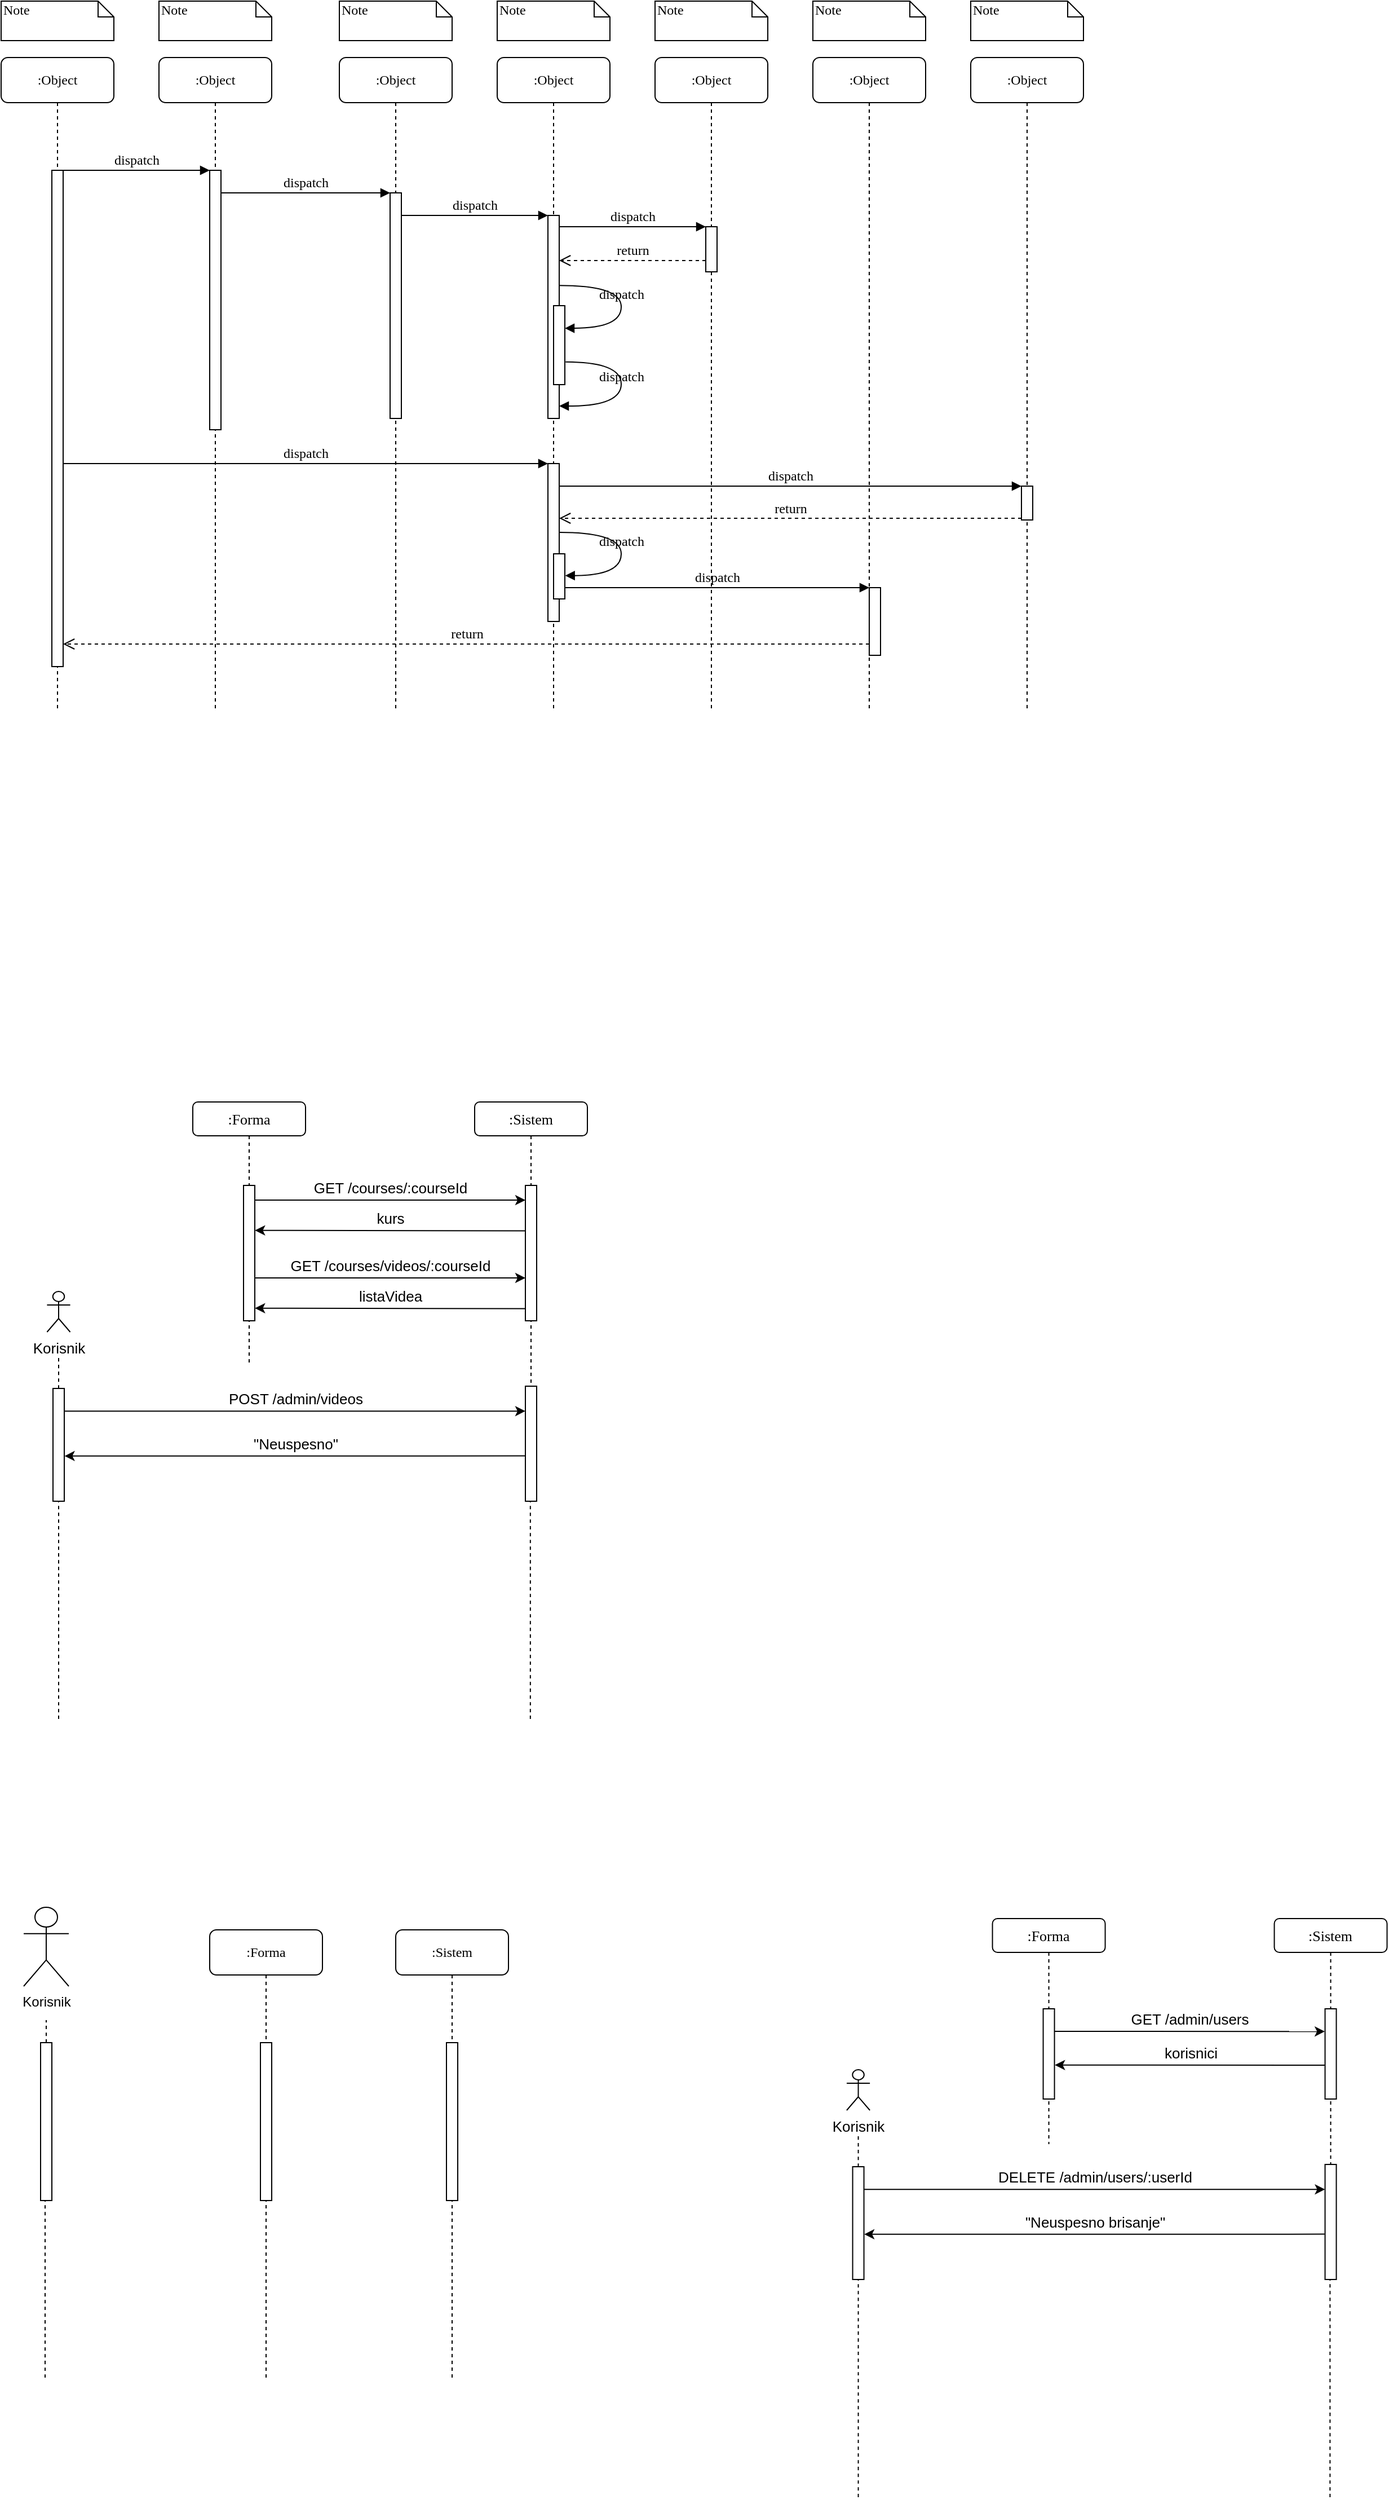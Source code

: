 <mxfile version="20.5.3" type="github">
  <diagram name="Page-1" id="13e1069c-82ec-6db2-03f1-153e76fe0fe0">
    <mxGraphModel dx="2076" dy="1094" grid="1" gridSize="10" guides="1" tooltips="1" connect="1" arrows="1" fold="1" page="1" pageScale="1" pageWidth="1100" pageHeight="850" background="none" math="0" shadow="0">
      <root>
        <mxCell id="0" />
        <mxCell id="1" parent="0" />
        <mxCell id="7baba1c4bc27f4b0-2" value=":Object" style="shape=umlLifeline;perimeter=lifelinePerimeter;whiteSpace=wrap;html=1;container=1;collapsible=0;recursiveResize=0;outlineConnect=0;rounded=1;shadow=0;comic=0;labelBackgroundColor=none;strokeWidth=1;fontFamily=Verdana;fontSize=12;align=center;" parent="1" vertex="1">
          <mxGeometry x="240" y="80" width="100" height="580" as="geometry" />
        </mxCell>
        <mxCell id="7baba1c4bc27f4b0-10" value="" style="html=1;points=[];perimeter=orthogonalPerimeter;rounded=0;shadow=0;comic=0;labelBackgroundColor=none;strokeWidth=1;fontFamily=Verdana;fontSize=12;align=center;" parent="7baba1c4bc27f4b0-2" vertex="1">
          <mxGeometry x="45" y="100" width="10" height="230" as="geometry" />
        </mxCell>
        <mxCell id="7baba1c4bc27f4b0-3" value=":Object" style="shape=umlLifeline;perimeter=lifelinePerimeter;whiteSpace=wrap;html=1;container=1;collapsible=0;recursiveResize=0;outlineConnect=0;rounded=1;shadow=0;comic=0;labelBackgroundColor=none;strokeWidth=1;fontFamily=Verdana;fontSize=12;align=center;" parent="1" vertex="1">
          <mxGeometry x="400" y="80" width="100" height="580" as="geometry" />
        </mxCell>
        <mxCell id="7baba1c4bc27f4b0-13" value="" style="html=1;points=[];perimeter=orthogonalPerimeter;rounded=0;shadow=0;comic=0;labelBackgroundColor=none;strokeWidth=1;fontFamily=Verdana;fontSize=12;align=center;" parent="7baba1c4bc27f4b0-3" vertex="1">
          <mxGeometry x="45" y="120" width="10" height="200" as="geometry" />
        </mxCell>
        <mxCell id="7baba1c4bc27f4b0-4" value=":Object" style="shape=umlLifeline;perimeter=lifelinePerimeter;whiteSpace=wrap;html=1;container=1;collapsible=0;recursiveResize=0;outlineConnect=0;rounded=1;shadow=0;comic=0;labelBackgroundColor=none;strokeWidth=1;fontFamily=Verdana;fontSize=12;align=center;" parent="1" vertex="1">
          <mxGeometry x="540" y="80" width="100" height="580" as="geometry" />
        </mxCell>
        <mxCell id="7baba1c4bc27f4b0-5" value=":Object" style="shape=umlLifeline;perimeter=lifelinePerimeter;whiteSpace=wrap;html=1;container=1;collapsible=0;recursiveResize=0;outlineConnect=0;rounded=1;shadow=0;comic=0;labelBackgroundColor=none;strokeWidth=1;fontFamily=Verdana;fontSize=12;align=center;" parent="1" vertex="1">
          <mxGeometry x="680" y="80" width="100" height="580" as="geometry" />
        </mxCell>
        <mxCell id="7baba1c4bc27f4b0-6" value=":Object" style="shape=umlLifeline;perimeter=lifelinePerimeter;whiteSpace=wrap;html=1;container=1;collapsible=0;recursiveResize=0;outlineConnect=0;rounded=1;shadow=0;comic=0;labelBackgroundColor=none;strokeWidth=1;fontFamily=Verdana;fontSize=12;align=center;" parent="1" vertex="1">
          <mxGeometry x="820" y="80" width="100" height="580" as="geometry" />
        </mxCell>
        <mxCell id="7baba1c4bc27f4b0-7" value=":Object" style="shape=umlLifeline;perimeter=lifelinePerimeter;whiteSpace=wrap;html=1;container=1;collapsible=0;recursiveResize=0;outlineConnect=0;rounded=1;shadow=0;comic=0;labelBackgroundColor=none;strokeWidth=1;fontFamily=Verdana;fontSize=12;align=center;" parent="1" vertex="1">
          <mxGeometry x="960" y="80" width="100" height="580" as="geometry" />
        </mxCell>
        <mxCell id="7baba1c4bc27f4b0-8" value=":Object" style="shape=umlLifeline;perimeter=lifelinePerimeter;whiteSpace=wrap;html=1;container=1;collapsible=0;recursiveResize=0;outlineConnect=0;rounded=1;shadow=0;comic=0;labelBackgroundColor=none;strokeWidth=1;fontFamily=Verdana;fontSize=12;align=center;" parent="1" vertex="1">
          <mxGeometry x="100" y="80" width="100" height="580" as="geometry" />
        </mxCell>
        <mxCell id="7baba1c4bc27f4b0-9" value="" style="html=1;points=[];perimeter=orthogonalPerimeter;rounded=0;shadow=0;comic=0;labelBackgroundColor=none;strokeWidth=1;fontFamily=Verdana;fontSize=12;align=center;" parent="7baba1c4bc27f4b0-8" vertex="1">
          <mxGeometry x="45" y="100" width="10" height="440" as="geometry" />
        </mxCell>
        <mxCell id="7baba1c4bc27f4b0-16" value="" style="html=1;points=[];perimeter=orthogonalPerimeter;rounded=0;shadow=0;comic=0;labelBackgroundColor=none;strokeWidth=1;fontFamily=Verdana;fontSize=12;align=center;" parent="1" vertex="1">
          <mxGeometry x="585" y="220" width="10" height="180" as="geometry" />
        </mxCell>
        <mxCell id="7baba1c4bc27f4b0-17" value="dispatch" style="html=1;verticalAlign=bottom;endArrow=block;labelBackgroundColor=none;fontFamily=Verdana;fontSize=12;edgeStyle=elbowEdgeStyle;elbow=vertical;" parent="1" source="7baba1c4bc27f4b0-13" target="7baba1c4bc27f4b0-16" edge="1">
          <mxGeometry relative="1" as="geometry">
            <mxPoint x="510" y="220" as="sourcePoint" />
            <Array as="points">
              <mxPoint x="460" y="220" />
            </Array>
          </mxGeometry>
        </mxCell>
        <mxCell id="7baba1c4bc27f4b0-19" value="" style="html=1;points=[];perimeter=orthogonalPerimeter;rounded=0;shadow=0;comic=0;labelBackgroundColor=none;strokeWidth=1;fontFamily=Verdana;fontSize=12;align=center;" parent="1" vertex="1">
          <mxGeometry x="725" y="230" width="10" height="40" as="geometry" />
        </mxCell>
        <mxCell id="7baba1c4bc27f4b0-20" value="dispatch" style="html=1;verticalAlign=bottom;endArrow=block;entryX=0;entryY=0;labelBackgroundColor=none;fontFamily=Verdana;fontSize=12;edgeStyle=elbowEdgeStyle;elbow=vertical;" parent="1" source="7baba1c4bc27f4b0-16" target="7baba1c4bc27f4b0-19" edge="1">
          <mxGeometry relative="1" as="geometry">
            <mxPoint x="650" y="230" as="sourcePoint" />
          </mxGeometry>
        </mxCell>
        <mxCell id="7baba1c4bc27f4b0-21" value="return" style="html=1;verticalAlign=bottom;endArrow=open;dashed=1;endSize=8;labelBackgroundColor=none;fontFamily=Verdana;fontSize=12;edgeStyle=elbowEdgeStyle;elbow=vertical;" parent="1" source="7baba1c4bc27f4b0-19" target="7baba1c4bc27f4b0-16" edge="1">
          <mxGeometry relative="1" as="geometry">
            <mxPoint x="650" y="306" as="targetPoint" />
            <Array as="points">
              <mxPoint x="670" y="260" />
              <mxPoint x="700" y="260" />
            </Array>
          </mxGeometry>
        </mxCell>
        <mxCell id="7baba1c4bc27f4b0-22" value="" style="html=1;points=[];perimeter=orthogonalPerimeter;rounded=0;shadow=0;comic=0;labelBackgroundColor=none;strokeWidth=1;fontFamily=Verdana;fontSize=12;align=center;" parent="1" vertex="1">
          <mxGeometry x="585" y="440" width="10" height="140" as="geometry" />
        </mxCell>
        <mxCell id="7baba1c4bc27f4b0-23" value="dispatch" style="html=1;verticalAlign=bottom;endArrow=block;entryX=0;entryY=0;labelBackgroundColor=none;fontFamily=Verdana;fontSize=12;" parent="1" source="7baba1c4bc27f4b0-9" target="7baba1c4bc27f4b0-22" edge="1">
          <mxGeometry relative="1" as="geometry">
            <mxPoint x="510" y="420" as="sourcePoint" />
          </mxGeometry>
        </mxCell>
        <mxCell id="7baba1c4bc27f4b0-25" value="" style="html=1;points=[];perimeter=orthogonalPerimeter;rounded=0;shadow=0;comic=0;labelBackgroundColor=none;strokeColor=#000000;strokeWidth=1;fillColor=#FFFFFF;fontFamily=Verdana;fontSize=12;fontColor=#000000;align=center;" parent="1" vertex="1">
          <mxGeometry x="1005" y="460" width="10" height="30" as="geometry" />
        </mxCell>
        <mxCell id="7baba1c4bc27f4b0-26" value="dispatch" style="html=1;verticalAlign=bottom;endArrow=block;entryX=0;entryY=0;labelBackgroundColor=none;fontFamily=Verdana;fontSize=12;" parent="1" source="7baba1c4bc27f4b0-22" target="7baba1c4bc27f4b0-25" edge="1">
          <mxGeometry relative="1" as="geometry">
            <mxPoint x="930" y="340" as="sourcePoint" />
          </mxGeometry>
        </mxCell>
        <mxCell id="7baba1c4bc27f4b0-27" value="return" style="html=1;verticalAlign=bottom;endArrow=open;dashed=1;endSize=8;exitX=0;exitY=0.95;labelBackgroundColor=none;fontFamily=Verdana;fontSize=12;" parent="1" source="7baba1c4bc27f4b0-25" target="7baba1c4bc27f4b0-22" edge="1">
          <mxGeometry relative="1" as="geometry">
            <mxPoint x="930" y="416" as="targetPoint" />
          </mxGeometry>
        </mxCell>
        <mxCell id="7baba1c4bc27f4b0-28" value="" style="html=1;points=[];perimeter=orthogonalPerimeter;rounded=0;shadow=0;comic=0;labelBackgroundColor=none;strokeWidth=1;fontFamily=Verdana;fontSize=12;align=center;" parent="1" vertex="1">
          <mxGeometry x="870" y="550" width="10" height="60" as="geometry" />
        </mxCell>
        <mxCell id="7baba1c4bc27f4b0-29" value="dispatch" style="html=1;verticalAlign=bottom;endArrow=block;entryX=0;entryY=0;labelBackgroundColor=none;fontFamily=Verdana;fontSize=12;edgeStyle=elbowEdgeStyle;elbow=vertical;" parent="1" source="7baba1c4bc27f4b0-37" target="7baba1c4bc27f4b0-28" edge="1">
          <mxGeometry relative="1" as="geometry">
            <mxPoint x="800" y="550" as="sourcePoint" />
          </mxGeometry>
        </mxCell>
        <mxCell id="7baba1c4bc27f4b0-30" value="return" style="html=1;verticalAlign=bottom;endArrow=open;dashed=1;endSize=8;labelBackgroundColor=none;fontFamily=Verdana;fontSize=12;edgeStyle=elbowEdgeStyle;elbow=vertical;" parent="1" source="7baba1c4bc27f4b0-28" target="7baba1c4bc27f4b0-9" edge="1">
          <mxGeometry relative="1" as="geometry">
            <mxPoint x="800" y="626" as="targetPoint" />
            <Array as="points">
              <mxPoint x="570" y="600" />
            </Array>
          </mxGeometry>
        </mxCell>
        <mxCell id="7baba1c4bc27f4b0-11" value="dispatch" style="html=1;verticalAlign=bottom;endArrow=block;entryX=0;entryY=0;labelBackgroundColor=none;fontFamily=Verdana;fontSize=12;edgeStyle=elbowEdgeStyle;elbow=vertical;" parent="1" source="7baba1c4bc27f4b0-9" target="7baba1c4bc27f4b0-10" edge="1">
          <mxGeometry relative="1" as="geometry">
            <mxPoint x="220" y="190" as="sourcePoint" />
          </mxGeometry>
        </mxCell>
        <mxCell id="7baba1c4bc27f4b0-14" value="dispatch" style="html=1;verticalAlign=bottom;endArrow=block;entryX=0;entryY=0;labelBackgroundColor=none;fontFamily=Verdana;fontSize=12;edgeStyle=elbowEdgeStyle;elbow=vertical;" parent="1" source="7baba1c4bc27f4b0-10" target="7baba1c4bc27f4b0-13" edge="1">
          <mxGeometry relative="1" as="geometry">
            <mxPoint x="370" y="200" as="sourcePoint" />
          </mxGeometry>
        </mxCell>
        <mxCell id="7baba1c4bc27f4b0-34" value="" style="html=1;points=[];perimeter=orthogonalPerimeter;rounded=0;shadow=0;comic=0;labelBackgroundColor=none;strokeWidth=1;fontFamily=Verdana;fontSize=12;align=center;" parent="1" vertex="1">
          <mxGeometry x="590" y="300" width="10" height="70" as="geometry" />
        </mxCell>
        <mxCell id="7baba1c4bc27f4b0-35" value="dispatch" style="html=1;verticalAlign=bottom;endArrow=block;labelBackgroundColor=none;fontFamily=Verdana;fontSize=12;elbow=vertical;edgeStyle=orthogonalEdgeStyle;curved=1;entryX=1;entryY=0.286;entryPerimeter=0;exitX=1.038;exitY=0.345;exitPerimeter=0;" parent="1" source="7baba1c4bc27f4b0-16" target="7baba1c4bc27f4b0-34" edge="1">
          <mxGeometry relative="1" as="geometry">
            <mxPoint x="465" y="230" as="sourcePoint" />
            <mxPoint x="595" y="230" as="targetPoint" />
            <Array as="points">
              <mxPoint x="650" y="282" />
              <mxPoint x="650" y="320" />
            </Array>
          </mxGeometry>
        </mxCell>
        <mxCell id="7baba1c4bc27f4b0-36" value="dispatch" style="html=1;verticalAlign=bottom;endArrow=block;labelBackgroundColor=none;fontFamily=Verdana;fontSize=12;elbow=vertical;edgeStyle=orthogonalEdgeStyle;curved=1;exitX=1.066;exitY=0.713;exitPerimeter=0;" parent="1" source="7baba1c4bc27f4b0-34" edge="1">
          <mxGeometry relative="1" as="geometry">
            <mxPoint x="610.333" y="350" as="sourcePoint" />
            <mxPoint x="595" y="389" as="targetPoint" />
            <Array as="points">
              <mxPoint x="650" y="350" />
              <mxPoint x="650" y="389" />
            </Array>
          </mxGeometry>
        </mxCell>
        <mxCell id="7baba1c4bc27f4b0-37" value="" style="html=1;points=[];perimeter=orthogonalPerimeter;rounded=0;shadow=0;comic=0;labelBackgroundColor=none;strokeWidth=1;fontFamily=Verdana;fontSize=12;align=center;" parent="1" vertex="1">
          <mxGeometry x="590" y="520" width="10" height="40" as="geometry" />
        </mxCell>
        <mxCell id="7baba1c4bc27f4b0-39" value="dispatch" style="html=1;verticalAlign=bottom;endArrow=block;labelBackgroundColor=none;fontFamily=Verdana;fontSize=12;elbow=vertical;edgeStyle=orthogonalEdgeStyle;curved=1;entryX=1;entryY=0.286;entryPerimeter=0;exitX=1.038;exitY=0.345;exitPerimeter=0;" parent="1" edge="1">
          <mxGeometry relative="1" as="geometry">
            <mxPoint x="595.333" y="501" as="sourcePoint" />
            <mxPoint x="600.333" y="539.333" as="targetPoint" />
            <Array as="points">
              <mxPoint x="650" y="501" />
              <mxPoint x="650" y="539" />
            </Array>
          </mxGeometry>
        </mxCell>
        <mxCell id="7baba1c4bc27f4b0-40" value="Note" style="shape=note;whiteSpace=wrap;html=1;size=14;verticalAlign=top;align=left;spacingTop=-6;rounded=0;shadow=0;comic=0;labelBackgroundColor=none;strokeWidth=1;fontFamily=Verdana;fontSize=12" parent="1" vertex="1">
          <mxGeometry x="100" y="30" width="100" height="35" as="geometry" />
        </mxCell>
        <mxCell id="7baba1c4bc27f4b0-41" value="Note" style="shape=note;whiteSpace=wrap;html=1;size=14;verticalAlign=top;align=left;spacingTop=-6;rounded=0;shadow=0;comic=0;labelBackgroundColor=none;strokeWidth=1;fontFamily=Verdana;fontSize=12" parent="1" vertex="1">
          <mxGeometry x="240" y="30" width="100" height="35" as="geometry" />
        </mxCell>
        <mxCell id="7baba1c4bc27f4b0-42" value="Note" style="shape=note;whiteSpace=wrap;html=1;size=14;verticalAlign=top;align=left;spacingTop=-6;rounded=0;shadow=0;comic=0;labelBackgroundColor=none;strokeWidth=1;fontFamily=Verdana;fontSize=12" parent="1" vertex="1">
          <mxGeometry x="400" y="30" width="100" height="35" as="geometry" />
        </mxCell>
        <mxCell id="7baba1c4bc27f4b0-43" value="Note" style="shape=note;whiteSpace=wrap;html=1;size=14;verticalAlign=top;align=left;spacingTop=-6;rounded=0;shadow=0;comic=0;labelBackgroundColor=none;strokeWidth=1;fontFamily=Verdana;fontSize=12" parent="1" vertex="1">
          <mxGeometry x="540" y="30" width="100" height="35" as="geometry" />
        </mxCell>
        <mxCell id="7baba1c4bc27f4b0-44" value="Note" style="shape=note;whiteSpace=wrap;html=1;size=14;verticalAlign=top;align=left;spacingTop=-6;rounded=0;shadow=0;comic=0;labelBackgroundColor=none;strokeWidth=1;fontFamily=Verdana;fontSize=12" parent="1" vertex="1">
          <mxGeometry x="680" y="30" width="100" height="35" as="geometry" />
        </mxCell>
        <mxCell id="7baba1c4bc27f4b0-45" value="Note" style="shape=note;whiteSpace=wrap;html=1;size=14;verticalAlign=top;align=left;spacingTop=-6;rounded=0;shadow=0;comic=0;labelBackgroundColor=none;strokeWidth=1;fontFamily=Verdana;fontSize=12" parent="1" vertex="1">
          <mxGeometry x="820" y="30" width="100" height="35" as="geometry" />
        </mxCell>
        <mxCell id="7baba1c4bc27f4b0-46" value="Note" style="shape=note;whiteSpace=wrap;html=1;size=14;verticalAlign=top;align=left;spacingTop=-6;rounded=0;shadow=0;comic=0;labelBackgroundColor=none;strokeWidth=1;fontFamily=Verdana;fontSize=12" parent="1" vertex="1">
          <mxGeometry x="960" y="30" width="100" height="35" as="geometry" />
        </mxCell>
        <mxCell id="IocJc1wikba0ixcSGBsc-4" value="&lt;font style=&quot;font-size: 13px;&quot;&gt;Korisnik&lt;/font&gt;" style="shape=umlActor;verticalLabelPosition=bottom;verticalAlign=top;html=1;outlineConnect=0;" parent="1" vertex="1">
          <mxGeometry x="140.715" y="1174" width="20.57" height="36" as="geometry" />
        </mxCell>
        <mxCell id="IocJc1wikba0ixcSGBsc-10" value="" style="endArrow=none;dashed=1;html=1;curved=1;startArrow=none;" parent="1" source="IocJc1wikba0ixcSGBsc-13" edge="1">
          <mxGeometry width="50" height="50" relative="1" as="geometry">
            <mxPoint x="151" y="1753" as="sourcePoint" />
            <mxPoint x="151" y="1233" as="targetPoint" />
          </mxGeometry>
        </mxCell>
        <mxCell id="IocJc1wikba0ixcSGBsc-11" value=":Sistem" style="shape=umlLifeline;perimeter=lifelinePerimeter;whiteSpace=wrap;html=1;container=1;collapsible=0;recursiveResize=0;outlineConnect=0;rounded=1;shadow=0;comic=0;labelBackgroundColor=none;strokeWidth=1;fontFamily=Verdana;fontSize=13;align=center;size=30;" parent="1" vertex="1">
          <mxGeometry x="520" y="1006" width="100" height="320" as="geometry" />
        </mxCell>
        <mxCell id="KNXLNVModOLR4Hm1-tlC-3" value="" style="html=1;points=[];perimeter=orthogonalPerimeter;rounded=0;shadow=0;comic=0;labelBackgroundColor=none;strokeWidth=1;fontFamily=Verdana;fontSize=12;align=center;" vertex="1" parent="IocJc1wikba0ixcSGBsc-11">
          <mxGeometry x="45" y="252" width="10" height="102" as="geometry" />
        </mxCell>
        <mxCell id="KNXLNVModOLR4Hm1-tlC-24" value="" style="html=1;points=[];perimeter=orthogonalPerimeter;rounded=0;shadow=0;comic=0;labelBackgroundColor=none;strokeWidth=1;fontFamily=Verdana;fontSize=12;align=center;" vertex="1" parent="IocJc1wikba0ixcSGBsc-11">
          <mxGeometry x="45" y="74" width="10" height="120" as="geometry" />
        </mxCell>
        <mxCell id="IocJc1wikba0ixcSGBsc-13" value="" style="html=1;points=[];perimeter=orthogonalPerimeter;rounded=0;shadow=0;comic=0;labelBackgroundColor=none;strokeWidth=1;fontFamily=Verdana;fontSize=12;align=center;" parent="1" vertex="1">
          <mxGeometry x="146" y="1260" width="10" height="100" as="geometry" />
        </mxCell>
        <mxCell id="IocJc1wikba0ixcSGBsc-14" value="" style="endArrow=none;dashed=1;html=1;curved=1;" parent="1" target="IocJc1wikba0ixcSGBsc-13" edge="1">
          <mxGeometry width="50" height="50" relative="1" as="geometry">
            <mxPoint x="151" y="1553" as="sourcePoint" />
            <mxPoint x="151" y="1233" as="targetPoint" />
          </mxGeometry>
        </mxCell>
        <mxCell id="IocJc1wikba0ixcSGBsc-15" value="Korisnik" style="shape=umlActor;verticalLabelPosition=bottom;verticalAlign=top;html=1;outlineConnect=0;" parent="1" vertex="1">
          <mxGeometry x="120" y="1720" width="40" height="70" as="geometry" />
        </mxCell>
        <mxCell id="IocJc1wikba0ixcSGBsc-16" value="" style="endArrow=none;dashed=1;html=1;curved=1;startArrow=none;" parent="1" source="IocJc1wikba0ixcSGBsc-19" edge="1">
          <mxGeometry width="50" height="50" relative="1" as="geometry">
            <mxPoint x="140" y="2340" as="sourcePoint" />
            <mxPoint x="140" y="1820" as="targetPoint" />
          </mxGeometry>
        </mxCell>
        <mxCell id="IocJc1wikba0ixcSGBsc-17" value=":Forma" style="shape=umlLifeline;perimeter=lifelinePerimeter;whiteSpace=wrap;html=1;container=1;collapsible=0;recursiveResize=0;outlineConnect=0;rounded=1;shadow=0;comic=0;labelBackgroundColor=none;strokeWidth=1;fontFamily=Verdana;fontSize=12;align=center;" parent="1" vertex="1">
          <mxGeometry x="285" y="1740" width="100" height="400" as="geometry" />
        </mxCell>
        <mxCell id="IocJc1wikba0ixcSGBsc-18" value="" style="html=1;points=[];perimeter=orthogonalPerimeter;rounded=0;shadow=0;comic=0;labelBackgroundColor=none;strokeWidth=1;fontFamily=Verdana;fontSize=12;align=center;" parent="IocJc1wikba0ixcSGBsc-17" vertex="1">
          <mxGeometry x="45" y="100" width="10" height="140" as="geometry" />
        </mxCell>
        <mxCell id="IocJc1wikba0ixcSGBsc-19" value="" style="html=1;points=[];perimeter=orthogonalPerimeter;rounded=0;shadow=0;comic=0;labelBackgroundColor=none;strokeWidth=1;fontFamily=Verdana;fontSize=12;align=center;" parent="1" vertex="1">
          <mxGeometry x="135" y="1840" width="10" height="140" as="geometry" />
        </mxCell>
        <mxCell id="IocJc1wikba0ixcSGBsc-20" value="" style="endArrow=none;dashed=1;html=1;curved=1;" parent="1" target="IocJc1wikba0ixcSGBsc-19" edge="1">
          <mxGeometry width="50" height="50" relative="1" as="geometry">
            <mxPoint x="139" y="2137" as="sourcePoint" />
            <mxPoint x="140" y="1820" as="targetPoint" />
          </mxGeometry>
        </mxCell>
        <mxCell id="IocJc1wikba0ixcSGBsc-21" value=":Sistem" style="shape=umlLifeline;perimeter=lifelinePerimeter;whiteSpace=wrap;html=1;container=1;collapsible=0;recursiveResize=0;outlineConnect=0;rounded=1;shadow=0;comic=0;labelBackgroundColor=none;strokeWidth=1;fontFamily=Verdana;fontSize=12;align=center;" parent="1" vertex="1">
          <mxGeometry x="450" y="1740" width="100" height="400" as="geometry" />
        </mxCell>
        <mxCell id="IocJc1wikba0ixcSGBsc-22" value="" style="html=1;points=[];perimeter=orthogonalPerimeter;rounded=0;shadow=0;comic=0;labelBackgroundColor=none;strokeWidth=1;fontFamily=Verdana;fontSize=12;align=center;" parent="IocJc1wikba0ixcSGBsc-21" vertex="1">
          <mxGeometry x="45" y="100" width="10" height="140" as="geometry" />
        </mxCell>
        <mxCell id="-0To19y8eTBsX29rjulw-2" value="POST /admin/videos" style="endArrow=classic;html=1;rounded=0;fontSize=13;exitX=1.023;exitY=0.201;exitDx=0;exitDy=0;exitPerimeter=0;verticalAlign=bottom;" parent="1" source="IocJc1wikba0ixcSGBsc-13" target="KNXLNVModOLR4Hm1-tlC-3" edge="1">
          <mxGeometry width="50" height="50" relative="1" as="geometry">
            <mxPoint x="266" y="1244" as="sourcePoint" />
            <mxPoint x="560" y="1280" as="targetPoint" />
          </mxGeometry>
        </mxCell>
        <mxCell id="-0To19y8eTBsX29rjulw-3" value="&quot;Neuspesno&quot;" style="endArrow=classic;html=1;rounded=0;fontSize=13;verticalAlign=bottom;entryX=1.025;entryY=0.599;entryDx=0;entryDy=0;entryPerimeter=0;exitX=-0.038;exitY=0.606;exitDx=0;exitDy=0;exitPerimeter=0;" parent="1" edge="1" target="IocJc1wikba0ixcSGBsc-13" source="KNXLNVModOLR4Hm1-tlC-3">
          <mxGeometry width="50" height="50" relative="1" as="geometry">
            <mxPoint x="560" y="1320" as="sourcePoint" />
            <mxPoint x="157.0" y="1314.48" as="targetPoint" />
          </mxGeometry>
        </mxCell>
        <mxCell id="KNXLNVModOLR4Hm1-tlC-1" value=":Forma" style="shape=umlLifeline;perimeter=lifelinePerimeter;whiteSpace=wrap;html=1;container=1;collapsible=0;recursiveResize=0;outlineConnect=0;rounded=1;shadow=0;comic=0;labelBackgroundColor=none;strokeWidth=1;fontFamily=Verdana;fontSize=13;align=center;size=30;" vertex="1" parent="1">
          <mxGeometry x="270" y="1006" width="100" height="234" as="geometry" />
        </mxCell>
        <mxCell id="KNXLNVModOLR4Hm1-tlC-2" value="" style="html=1;points=[];perimeter=orthogonalPerimeter;rounded=0;shadow=0;comic=0;labelBackgroundColor=none;strokeWidth=1;fontFamily=Verdana;fontSize=12;align=center;" vertex="1" parent="KNXLNVModOLR4Hm1-tlC-1">
          <mxGeometry x="45" y="74" width="10" height="120" as="geometry" />
        </mxCell>
        <mxCell id="KNXLNVModOLR4Hm1-tlC-5" value="" style="endArrow=none;dashed=1;html=1;curved=1;" edge="1" parent="1">
          <mxGeometry width="50" height="50" relative="1" as="geometry">
            <mxPoint x="569.41" y="1553" as="sourcePoint" />
            <mxPoint x="569.41" y="1360" as="targetPoint" />
          </mxGeometry>
        </mxCell>
        <mxCell id="KNXLNVModOLR4Hm1-tlC-6" value="GET /courses/:courseId" style="endArrow=classic;html=1;rounded=0;fontSize=13;verticalAlign=bottom;exitX=0.981;exitY=0.25;exitDx=0;exitDy=0;exitPerimeter=0;" edge="1" parent="1" target="KNXLNVModOLR4Hm1-tlC-24">
          <mxGeometry width="50" height="50" relative="1" as="geometry">
            <mxPoint x="324.81" y="1093" as="sourcePoint" />
            <mxPoint x="570" y="1093" as="targetPoint" />
          </mxGeometry>
        </mxCell>
        <mxCell id="KNXLNVModOLR4Hm1-tlC-8" value="kurs" style="endArrow=classic;html=1;rounded=0;fontSize=13;verticalAlign=bottom;exitX=-0.022;exitY=0.625;exitDx=0;exitDy=0;exitPerimeter=0;entryX=1.015;entryY=0.332;entryDx=0;entryDy=0;entryPerimeter=0;" edge="1" parent="1" target="KNXLNVModOLR4Hm1-tlC-2">
          <mxGeometry width="50" height="50" relative="1" as="geometry">
            <mxPoint x="564.78" y="1120.25" as="sourcePoint" />
            <mxPoint x="330" y="1120" as="targetPoint" />
          </mxGeometry>
        </mxCell>
        <mxCell id="KNXLNVModOLR4Hm1-tlC-10" value="&lt;font style=&quot;font-size: 13px;&quot;&gt;Korisnik&lt;/font&gt;" style="shape=umlActor;verticalLabelPosition=bottom;verticalAlign=top;html=1;outlineConnect=0;" vertex="1" parent="1">
          <mxGeometry x="849.995" y="1864" width="20.57" height="36" as="geometry" />
        </mxCell>
        <mxCell id="KNXLNVModOLR4Hm1-tlC-11" value="" style="endArrow=none;dashed=1;html=1;curved=1;startArrow=none;" edge="1" parent="1" source="KNXLNVModOLR4Hm1-tlC-15">
          <mxGeometry width="50" height="50" relative="1" as="geometry">
            <mxPoint x="860.28" y="2443" as="sourcePoint" />
            <mxPoint x="860.28" y="1923" as="targetPoint" />
          </mxGeometry>
        </mxCell>
        <mxCell id="KNXLNVModOLR4Hm1-tlC-12" value=":Sistem" style="shape=umlLifeline;perimeter=lifelinePerimeter;whiteSpace=wrap;html=1;container=1;collapsible=0;recursiveResize=0;outlineConnect=0;rounded=1;shadow=0;comic=0;labelBackgroundColor=none;strokeWidth=1;fontFamily=Verdana;fontSize=13;align=center;size=30;" vertex="1" parent="1">
          <mxGeometry x="1229.28" y="1730" width="100" height="320" as="geometry" />
        </mxCell>
        <mxCell id="KNXLNVModOLR4Hm1-tlC-13" value="" style="html=1;points=[];perimeter=orthogonalPerimeter;rounded=0;shadow=0;comic=0;labelBackgroundColor=none;strokeWidth=1;fontFamily=Verdana;fontSize=12;align=center;" vertex="1" parent="KNXLNVModOLR4Hm1-tlC-12">
          <mxGeometry x="45" y="80" width="10" height="80" as="geometry" />
        </mxCell>
        <mxCell id="KNXLNVModOLR4Hm1-tlC-14" value="" style="html=1;points=[];perimeter=orthogonalPerimeter;rounded=0;shadow=0;comic=0;labelBackgroundColor=none;strokeWidth=1;fontFamily=Verdana;fontSize=12;align=center;" vertex="1" parent="KNXLNVModOLR4Hm1-tlC-12">
          <mxGeometry x="45" y="218" width="10" height="102" as="geometry" />
        </mxCell>
        <mxCell id="KNXLNVModOLR4Hm1-tlC-15" value="" style="html=1;points=[];perimeter=orthogonalPerimeter;rounded=0;shadow=0;comic=0;labelBackgroundColor=none;strokeWidth=1;fontFamily=Verdana;fontSize=12;align=center;" vertex="1" parent="1">
          <mxGeometry x="855.28" y="1950" width="10" height="100" as="geometry" />
        </mxCell>
        <mxCell id="KNXLNVModOLR4Hm1-tlC-16" value="" style="endArrow=none;dashed=1;html=1;curved=1;" edge="1" parent="1" target="KNXLNVModOLR4Hm1-tlC-15">
          <mxGeometry width="50" height="50" relative="1" as="geometry">
            <mxPoint x="860.28" y="2243" as="sourcePoint" />
            <mxPoint x="860.28" y="1923" as="targetPoint" />
          </mxGeometry>
        </mxCell>
        <mxCell id="KNXLNVModOLR4Hm1-tlC-17" value="DELETE	/admin/users/:userId" style="endArrow=classic;html=1;rounded=0;fontSize=13;exitX=1.023;exitY=0.201;exitDx=0;exitDy=0;exitPerimeter=0;verticalAlign=bottom;" edge="1" parent="1" source="KNXLNVModOLR4Hm1-tlC-15" target="KNXLNVModOLR4Hm1-tlC-14">
          <mxGeometry width="50" height="50" relative="1" as="geometry">
            <mxPoint x="975.28" y="1934" as="sourcePoint" />
            <mxPoint x="1269.28" y="1970" as="targetPoint" />
          </mxGeometry>
        </mxCell>
        <mxCell id="KNXLNVModOLR4Hm1-tlC-18" value="&quot;Neuspesno brisanje&quot;" style="endArrow=classic;html=1;rounded=0;fontSize=13;verticalAlign=bottom;entryX=1.025;entryY=0.599;entryDx=0;entryDy=0;entryPerimeter=0;exitX=-0.038;exitY=0.606;exitDx=0;exitDy=0;exitPerimeter=0;" edge="1" parent="1" source="KNXLNVModOLR4Hm1-tlC-14" target="KNXLNVModOLR4Hm1-tlC-15">
          <mxGeometry width="50" height="50" relative="1" as="geometry">
            <mxPoint x="1269.28" y="2010" as="sourcePoint" />
            <mxPoint x="866.28" y="2004.48" as="targetPoint" />
          </mxGeometry>
        </mxCell>
        <mxCell id="KNXLNVModOLR4Hm1-tlC-19" value=":Forma" style="shape=umlLifeline;perimeter=lifelinePerimeter;whiteSpace=wrap;html=1;container=1;collapsible=0;recursiveResize=0;outlineConnect=0;rounded=1;shadow=0;comic=0;labelBackgroundColor=none;strokeWidth=1;fontFamily=Verdana;fontSize=13;align=center;size=30;" vertex="1" parent="1">
          <mxGeometry x="979.28" y="1730" width="100" height="200" as="geometry" />
        </mxCell>
        <mxCell id="KNXLNVModOLR4Hm1-tlC-20" value="" style="html=1;points=[];perimeter=orthogonalPerimeter;rounded=0;shadow=0;comic=0;labelBackgroundColor=none;strokeWidth=1;fontFamily=Verdana;fontSize=12;align=center;" vertex="1" parent="KNXLNVModOLR4Hm1-tlC-19">
          <mxGeometry x="45" y="80" width="10" height="80" as="geometry" />
        </mxCell>
        <mxCell id="KNXLNVModOLR4Hm1-tlC-21" value="" style="endArrow=none;dashed=1;html=1;curved=1;" edge="1" parent="1">
          <mxGeometry width="50" height="50" relative="1" as="geometry">
            <mxPoint x="1278.69" y="2243" as="sourcePoint" />
            <mxPoint x="1278.69" y="2050" as="targetPoint" />
          </mxGeometry>
        </mxCell>
        <mxCell id="KNXLNVModOLR4Hm1-tlC-22" value="GET	/admin/users" style="endArrow=classic;html=1;rounded=0;fontSize=13;verticalAlign=bottom;exitX=0.981;exitY=0.25;exitDx=0;exitDy=0;exitPerimeter=0;entryX=-0.018;entryY=0.251;entryDx=0;entryDy=0;entryPerimeter=0;" edge="1" parent="1" source="KNXLNVModOLR4Hm1-tlC-20" target="KNXLNVModOLR4Hm1-tlC-13">
          <mxGeometry width="50" height="50" relative="1" as="geometry">
            <mxPoint x="1129.28" y="1830" as="sourcePoint" />
            <mxPoint x="1342.28" y="1916.1" as="targetPoint" />
          </mxGeometry>
        </mxCell>
        <mxCell id="KNXLNVModOLR4Hm1-tlC-23" value="korisnici" style="endArrow=classic;html=1;rounded=0;fontSize=13;verticalAlign=bottom;exitX=-0.022;exitY=0.625;exitDx=0;exitDy=0;exitPerimeter=0;entryX=1.035;entryY=0.623;entryDx=0;entryDy=0;entryPerimeter=0;" edge="1" parent="1" source="KNXLNVModOLR4Hm1-tlC-13" target="KNXLNVModOLR4Hm1-tlC-20">
          <mxGeometry width="50" height="50" relative="1" as="geometry">
            <mxPoint x="1405.9" y="1884.812" as="sourcePoint" />
            <mxPoint x="1129.28" y="1860" as="targetPoint" />
          </mxGeometry>
        </mxCell>
        <mxCell id="KNXLNVModOLR4Hm1-tlC-25" value="GET /courses/videos/:courseId" style="endArrow=classic;html=1;rounded=0;fontSize=13;verticalAlign=bottom;exitX=0.981;exitY=0.25;exitDx=0;exitDy=0;exitPerimeter=0;" edge="1" parent="1">
          <mxGeometry width="50" height="50" relative="1" as="geometry">
            <mxPoint x="324.81" y="1162" as="sourcePoint" />
            <mxPoint x="565" y="1162" as="targetPoint" />
          </mxGeometry>
        </mxCell>
        <mxCell id="KNXLNVModOLR4Hm1-tlC-26" value="listaVidea" style="endArrow=classic;html=1;rounded=0;fontSize=13;verticalAlign=bottom;exitX=-0.022;exitY=0.625;exitDx=0;exitDy=0;exitPerimeter=0;entryX=1.015;entryY=0.332;entryDx=0;entryDy=0;entryPerimeter=0;" edge="1" parent="1">
          <mxGeometry width="50" height="50" relative="1" as="geometry">
            <mxPoint x="564.78" y="1189.25" as="sourcePoint" />
            <mxPoint x="325.15" y="1188.84" as="targetPoint" />
          </mxGeometry>
        </mxCell>
      </root>
    </mxGraphModel>
  </diagram>
</mxfile>
